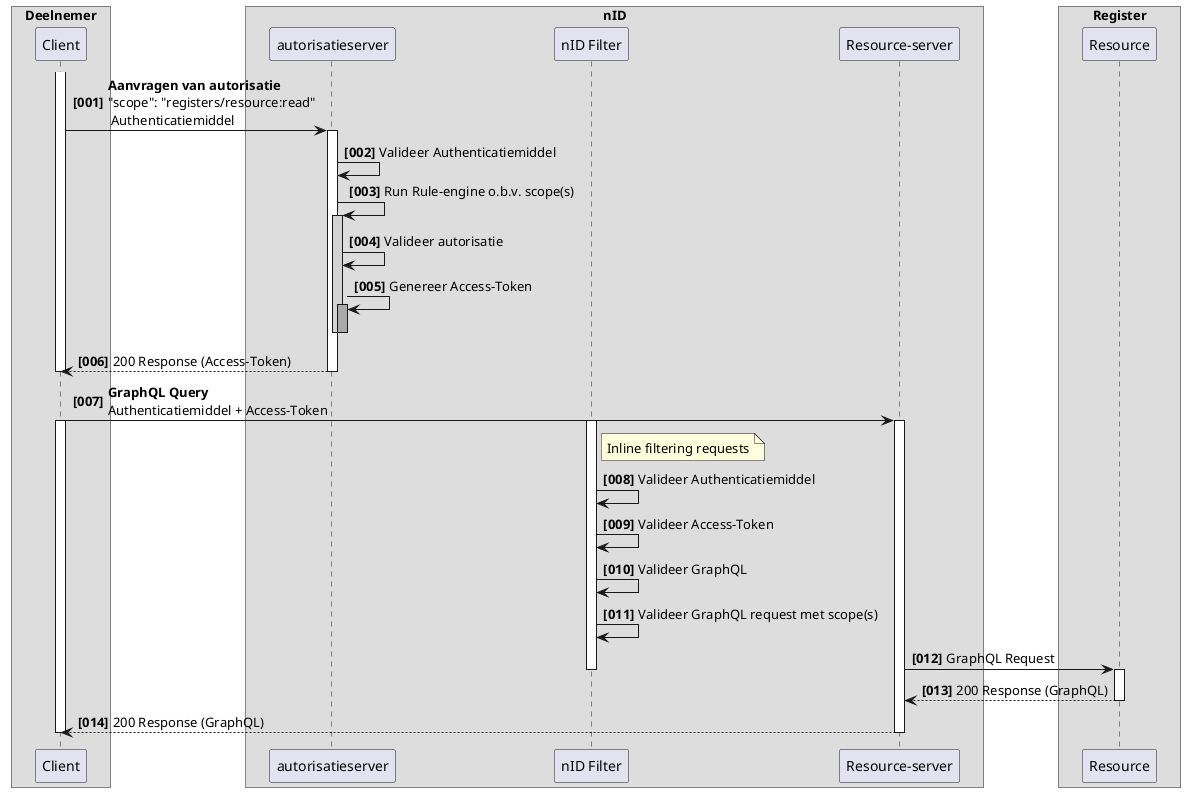 @startuml rfc0014-01-aanvragen_autorisatie
' !pragma teoz true

skinparam ParticipantPadding 20
skinparam BoxPadding 10

box "Deelnemer"
    participant "Client" as Client
end box

box "nID"
    participant "autorisatieserver" as AuthzServer
    participant "nID Filter" as Filter
    participant "Resource-server" as nIDResourceServer
end box

box "Register"
    participant "Resource" as BEMRegister
end box

autonumber "<b>[000]"
activate Client
    Client -> AuthzServer: **Aanvragen van autorisatie**\n"scope": "registers/resource:read"\n Authenticatiemiddel
    activate AuthzServer
        AuthzServer -> AuthzServer: Valideer Authenticatiemiddel
        AuthzServer -> AuthzServer: Run Rule-engine o.b.v. scope(s)
        activate AuthzServer #LightGray
            AuthzServer -> AuthzServer: Valideer autorisatie
            AuthzServer -> AuthzServer: Genereer Access-Token
            activate AuthzServer #DarkGray
            deactivate AuthzServer
        deactivate AuthzServer
        AuthzServer --> Client --: 200 Response (Access-Token)
    deactivate AuthzServer
deactivate Client

Client -> nIDResourceServer: **GraphQL Query**\nAuthenticatiemiddel + Access-Token
activate nIDResourceServer
activate Filter
note right of Filter: Inline filtering requests
activate Client
Filter -> Filter: Valideer Authenticatiemiddel
Filter -> Filter: Valideer Access-Token
Filter -> Filter: Valideer GraphQL
Filter -> Filter: Valideer GraphQL request met scope(s)

nIDResourceServer -> BEMRegister: GraphQL Request
deactivate Filter
activate BEMRegister

BEMRegister --> nIDResourceServer: 200 Response (GraphQL)
deactivate BEMRegister

nIDResourceServer --> Client: 200 Response (GraphQL)
deactivate nIDResourceServer

deactivate Client
@enduml
